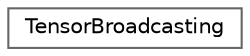 digraph "类继承关系图"
{
 // LATEX_PDF_SIZE
  bgcolor="transparent";
  edge [fontname=Helvetica,fontsize=10,labelfontname=Helvetica,labelfontsize=10];
  node [fontname=Helvetica,fontsize=10,shape=box,height=0.2,width=0.4];
  rankdir="LR";
  Node0 [id="Node000000",label="TensorBroadcasting",height=0.2,width=0.4,color="grey40", fillcolor="white", style="filled",URL="$class_tensor_broadcasting.html",tooltip="Tensor broadcasting class."];
}
